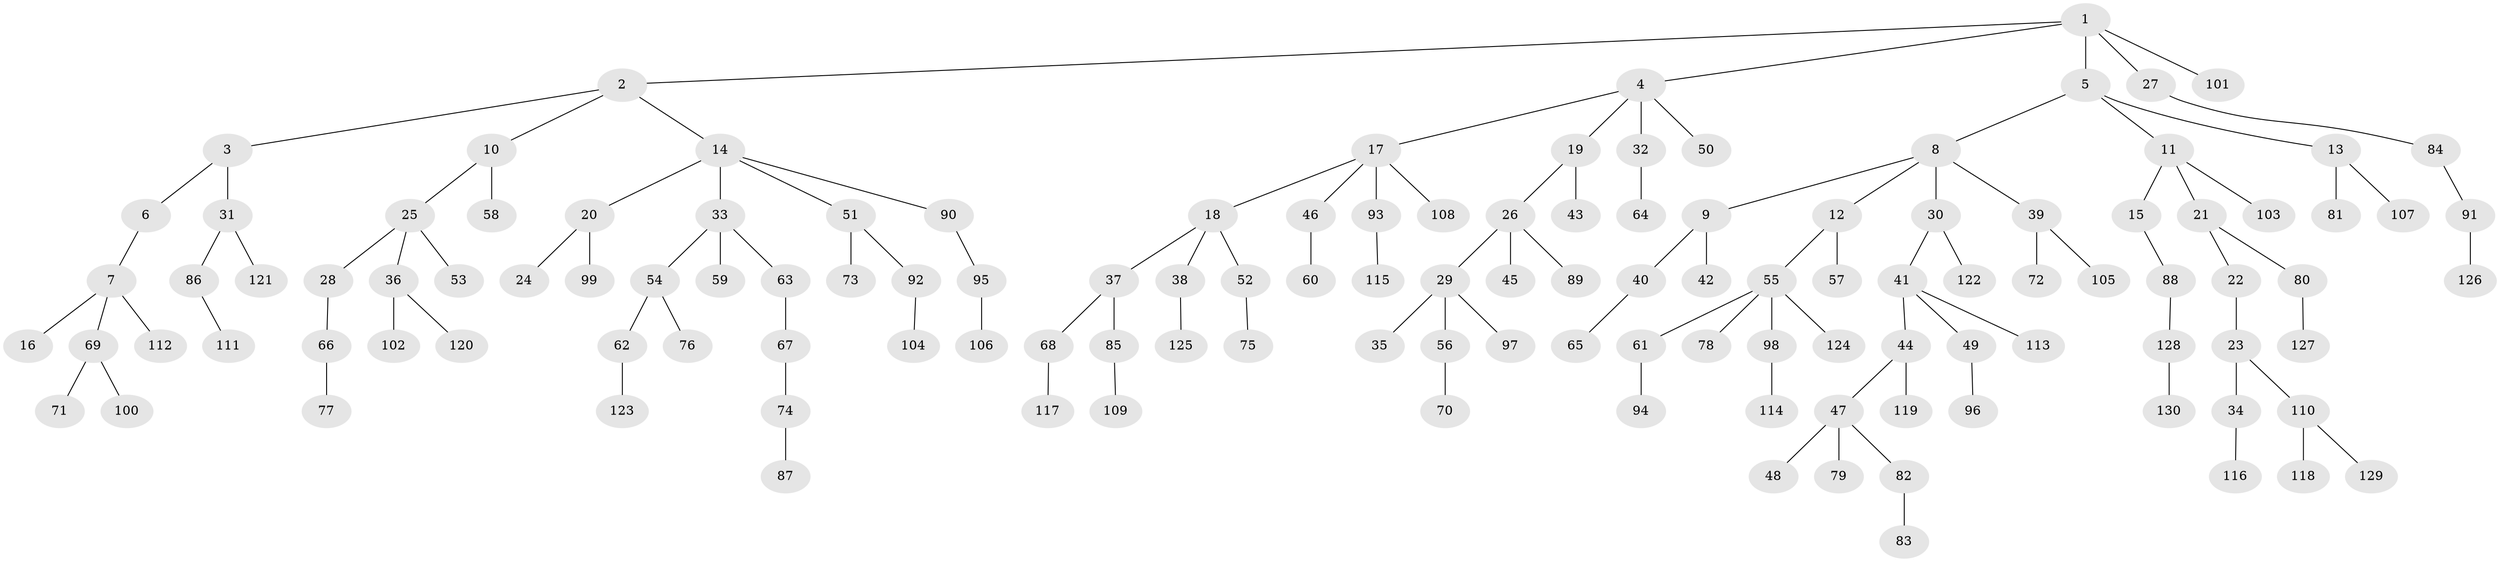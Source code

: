// Generated by graph-tools (version 1.1) at 2025/11/02/27/25 16:11:27]
// undirected, 130 vertices, 129 edges
graph export_dot {
graph [start="1"]
  node [color=gray90,style=filled];
  1;
  2;
  3;
  4;
  5;
  6;
  7;
  8;
  9;
  10;
  11;
  12;
  13;
  14;
  15;
  16;
  17;
  18;
  19;
  20;
  21;
  22;
  23;
  24;
  25;
  26;
  27;
  28;
  29;
  30;
  31;
  32;
  33;
  34;
  35;
  36;
  37;
  38;
  39;
  40;
  41;
  42;
  43;
  44;
  45;
  46;
  47;
  48;
  49;
  50;
  51;
  52;
  53;
  54;
  55;
  56;
  57;
  58;
  59;
  60;
  61;
  62;
  63;
  64;
  65;
  66;
  67;
  68;
  69;
  70;
  71;
  72;
  73;
  74;
  75;
  76;
  77;
  78;
  79;
  80;
  81;
  82;
  83;
  84;
  85;
  86;
  87;
  88;
  89;
  90;
  91;
  92;
  93;
  94;
  95;
  96;
  97;
  98;
  99;
  100;
  101;
  102;
  103;
  104;
  105;
  106;
  107;
  108;
  109;
  110;
  111;
  112;
  113;
  114;
  115;
  116;
  117;
  118;
  119;
  120;
  121;
  122;
  123;
  124;
  125;
  126;
  127;
  128;
  129;
  130;
  1 -- 2;
  1 -- 4;
  1 -- 5;
  1 -- 27;
  1 -- 101;
  2 -- 3;
  2 -- 10;
  2 -- 14;
  3 -- 6;
  3 -- 31;
  4 -- 17;
  4 -- 19;
  4 -- 32;
  4 -- 50;
  5 -- 8;
  5 -- 11;
  5 -- 13;
  6 -- 7;
  7 -- 16;
  7 -- 69;
  7 -- 112;
  8 -- 9;
  8 -- 12;
  8 -- 30;
  8 -- 39;
  9 -- 40;
  9 -- 42;
  10 -- 25;
  10 -- 58;
  11 -- 15;
  11 -- 21;
  11 -- 103;
  12 -- 55;
  12 -- 57;
  13 -- 81;
  13 -- 107;
  14 -- 20;
  14 -- 33;
  14 -- 51;
  14 -- 90;
  15 -- 88;
  17 -- 18;
  17 -- 46;
  17 -- 93;
  17 -- 108;
  18 -- 37;
  18 -- 38;
  18 -- 52;
  19 -- 26;
  19 -- 43;
  20 -- 24;
  20 -- 99;
  21 -- 22;
  21 -- 80;
  22 -- 23;
  23 -- 34;
  23 -- 110;
  25 -- 28;
  25 -- 36;
  25 -- 53;
  26 -- 29;
  26 -- 45;
  26 -- 89;
  27 -- 84;
  28 -- 66;
  29 -- 35;
  29 -- 56;
  29 -- 97;
  30 -- 41;
  30 -- 122;
  31 -- 86;
  31 -- 121;
  32 -- 64;
  33 -- 54;
  33 -- 59;
  33 -- 63;
  34 -- 116;
  36 -- 102;
  36 -- 120;
  37 -- 68;
  37 -- 85;
  38 -- 125;
  39 -- 72;
  39 -- 105;
  40 -- 65;
  41 -- 44;
  41 -- 49;
  41 -- 113;
  44 -- 47;
  44 -- 119;
  46 -- 60;
  47 -- 48;
  47 -- 79;
  47 -- 82;
  49 -- 96;
  51 -- 73;
  51 -- 92;
  52 -- 75;
  54 -- 62;
  54 -- 76;
  55 -- 61;
  55 -- 78;
  55 -- 98;
  55 -- 124;
  56 -- 70;
  61 -- 94;
  62 -- 123;
  63 -- 67;
  66 -- 77;
  67 -- 74;
  68 -- 117;
  69 -- 71;
  69 -- 100;
  74 -- 87;
  80 -- 127;
  82 -- 83;
  84 -- 91;
  85 -- 109;
  86 -- 111;
  88 -- 128;
  90 -- 95;
  91 -- 126;
  92 -- 104;
  93 -- 115;
  95 -- 106;
  98 -- 114;
  110 -- 118;
  110 -- 129;
  128 -- 130;
}
